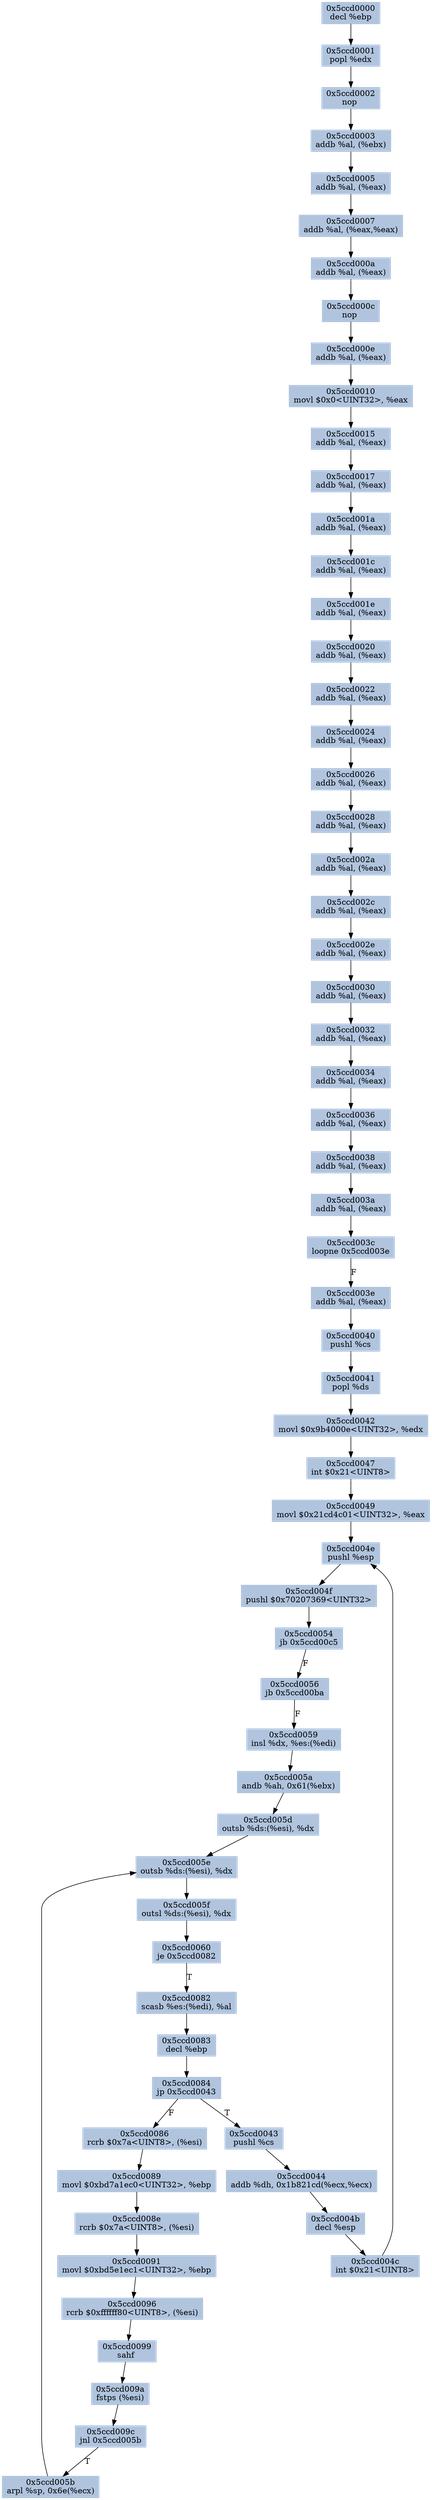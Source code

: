 digraph G {
node[shape=rectangle,style=filled,fillcolor=lightsteelblue,color=lightsteelblue]
bgcolor="transparent"
a0x5ccd0000decl_ebp[label="0x5ccd0000\ndecl %ebp"];
a0x5ccd0001popl_edx[label="0x5ccd0001\npopl %edx"];
a0x5ccd0002nop_[label="0x5ccd0002\nnop "];
a0x5ccd0003addb_al_ebx_[label="0x5ccd0003\naddb %al, (%ebx)"];
a0x5ccd0005addb_al_eax_[label="0x5ccd0005\naddb %al, (%eax)"];
a0x5ccd0007addb_al_eaxeax_[label="0x5ccd0007\naddb %al, (%eax,%eax)"];
a0x5ccd000aaddb_al_eax_[label="0x5ccd000a\naddb %al, (%eax)"];
a0x5ccd000cnop_[label="0x5ccd000c\nnop "];
a0x5ccd000eaddb_al_eax_[label="0x5ccd000e\naddb %al, (%eax)"];
a0x5ccd0010movl_0x0UINT32_eax[label="0x5ccd0010\nmovl $0x0<UINT32>, %eax"];
a0x5ccd0015addb_al_eax_[label="0x5ccd0015\naddb %al, (%eax)"];
a0x5ccd0017addb_al_eax_[label="0x5ccd0017\naddb %al, (%eax)"];
a0x5ccd001aaddb_al_eax_[label="0x5ccd001a\naddb %al, (%eax)"];
a0x5ccd001caddb_al_eax_[label="0x5ccd001c\naddb %al, (%eax)"];
a0x5ccd001eaddb_al_eax_[label="0x5ccd001e\naddb %al, (%eax)"];
a0x5ccd0020addb_al_eax_[label="0x5ccd0020\naddb %al, (%eax)"];
a0x5ccd0022addb_al_eax_[label="0x5ccd0022\naddb %al, (%eax)"];
a0x5ccd0024addb_al_eax_[label="0x5ccd0024\naddb %al, (%eax)"];
a0x5ccd0026addb_al_eax_[label="0x5ccd0026\naddb %al, (%eax)"];
a0x5ccd0028addb_al_eax_[label="0x5ccd0028\naddb %al, (%eax)"];
a0x5ccd002aaddb_al_eax_[label="0x5ccd002a\naddb %al, (%eax)"];
a0x5ccd002caddb_al_eax_[label="0x5ccd002c\naddb %al, (%eax)"];
a0x5ccd002eaddb_al_eax_[label="0x5ccd002e\naddb %al, (%eax)"];
a0x5ccd0030addb_al_eax_[label="0x5ccd0030\naddb %al, (%eax)"];
a0x5ccd0032addb_al_eax_[label="0x5ccd0032\naddb %al, (%eax)"];
a0x5ccd0034addb_al_eax_[label="0x5ccd0034\naddb %al, (%eax)"];
a0x5ccd0036addb_al_eax_[label="0x5ccd0036\naddb %al, (%eax)"];
a0x5ccd0038addb_al_eax_[label="0x5ccd0038\naddb %al, (%eax)"];
a0x5ccd003aaddb_al_eax_[label="0x5ccd003a\naddb %al, (%eax)"];
a0x5ccd003cloopne_0x5ccd003e[label="0x5ccd003c\nloopne 0x5ccd003e"];
a0x5ccd003eaddb_al_eax_[label="0x5ccd003e\naddb %al, (%eax)"];
a0x5ccd0040pushl_cs[label="0x5ccd0040\npushl %cs"];
a0x5ccd0041popl_ds[label="0x5ccd0041\npopl %ds"];
a0x5ccd0042movl_0x9b4000eUINT32_edx[label="0x5ccd0042\nmovl $0x9b4000e<UINT32>, %edx"];
a0x5ccd0047int_0x21UINT8[label="0x5ccd0047\nint $0x21<UINT8>"];
a0x5ccd0049movl_0x21cd4c01UINT32_eax[label="0x5ccd0049\nmovl $0x21cd4c01<UINT32>, %eax"];
a0x5ccd004epushl_esp[label="0x5ccd004e\npushl %esp"];
a0x5ccd004fpushl_0x70207369UINT32[label="0x5ccd004f\npushl $0x70207369<UINT32>"];
a0x5ccd0054jb_0x5ccd00c5[label="0x5ccd0054\njb 0x5ccd00c5"];
a0x5ccd0056jb_0x5ccd00ba[label="0x5ccd0056\njb 0x5ccd00ba"];
a0x5ccd0059insl_dx_es_edi_[label="0x5ccd0059\ninsl %dx, %es:(%edi)"];
a0x5ccd005aandb_ah_0x61ebx_[label="0x5ccd005a\nandb %ah, 0x61(%ebx)"];
a0x5ccd005doutsb_ds_esi__dx[label="0x5ccd005d\noutsb %ds:(%esi), %dx"];
a0x5ccd005eoutsb_ds_esi__dx[label="0x5ccd005e\noutsb %ds:(%esi), %dx"];
a0x5ccd005foutsl_ds_esi__dx[label="0x5ccd005f\noutsl %ds:(%esi), %dx"];
a0x5ccd0060je_0x5ccd0082[label="0x5ccd0060\nje 0x5ccd0082"];
a0x5ccd0082scasb_es_edi__al[label="0x5ccd0082\nscasb %es:(%edi), %al"];
a0x5ccd0083decl_ebp[label="0x5ccd0083\ndecl %ebp"];
a0x5ccd0084jp_0x5ccd0043[label="0x5ccd0084\njp 0x5ccd0043"];
a0x5ccd0086rcrb_0x7aUINT8_esi_[label="0x5ccd0086\nrcrb $0x7a<UINT8>, (%esi)"];
a0x5ccd0089movl_0xbd7a1ec0UINT32_ebp[label="0x5ccd0089\nmovl $0xbd7a1ec0<UINT32>, %ebp"];
a0x5ccd008ercrb_0x7aUINT8_esi_[label="0x5ccd008e\nrcrb $0x7a<UINT8>, (%esi)"];
a0x5ccd0091movl_0xbd5e1ec1UINT32_ebp[label="0x5ccd0091\nmovl $0xbd5e1ec1<UINT32>, %ebp"];
a0x5ccd0096rcrb_0xffffff80UINT8_esi_[label="0x5ccd0096\nrcrb $0xffffff80<UINT8>, (%esi)"];
a0x5ccd0099sahf_[label="0x5ccd0099\nsahf "];
a0x5ccd009afstps_esi_[label="0x5ccd009a\nfstps (%esi)"];
a0x5ccd009cjnl_0x5ccd005b[label="0x5ccd009c\njnl 0x5ccd005b"];
a0x5ccd005barpl_sp_0x6eecx_[label="0x5ccd005b\narpl %sp, 0x6e(%ecx)"];
a0x5ccd0043pushl_cs[label="0x5ccd0043\npushl %cs"];
a0x5ccd0044addb_dh_0x1b821cdecxecx_[label="0x5ccd0044\naddb %dh, 0x1b821cd(%ecx,%ecx)"];
a0x5ccd004bdecl_esp[label="0x5ccd004b\ndecl %esp"];
a0x5ccd004cint_0x21UINT8[label="0x5ccd004c\nint $0x21<UINT8>"];
a0x5ccd0000decl_ebp -> a0x5ccd0001popl_edx [color="#000000"];
a0x5ccd0001popl_edx -> a0x5ccd0002nop_ [color="#000000"];
a0x5ccd0002nop_ -> a0x5ccd0003addb_al_ebx_ [color="#000000"];
a0x5ccd0003addb_al_ebx_ -> a0x5ccd0005addb_al_eax_ [color="#000000"];
a0x5ccd0005addb_al_eax_ -> a0x5ccd0007addb_al_eaxeax_ [color="#000000"];
a0x5ccd0007addb_al_eaxeax_ -> a0x5ccd000aaddb_al_eax_ [color="#000000"];
a0x5ccd000aaddb_al_eax_ -> a0x5ccd000cnop_ [color="#000000"];
a0x5ccd000cnop_ -> a0x5ccd000eaddb_al_eax_ [color="#000000"];
a0x5ccd000eaddb_al_eax_ -> a0x5ccd0010movl_0x0UINT32_eax [color="#000000"];
a0x5ccd0010movl_0x0UINT32_eax -> a0x5ccd0015addb_al_eax_ [color="#000000"];
a0x5ccd0015addb_al_eax_ -> a0x5ccd0017addb_al_eax_ [color="#000000"];
a0x5ccd0017addb_al_eax_ -> a0x5ccd001aaddb_al_eax_ [color="#000000"];
a0x5ccd001aaddb_al_eax_ -> a0x5ccd001caddb_al_eax_ [color="#000000"];
a0x5ccd001caddb_al_eax_ -> a0x5ccd001eaddb_al_eax_ [color="#000000"];
a0x5ccd001eaddb_al_eax_ -> a0x5ccd0020addb_al_eax_ [color="#000000"];
a0x5ccd0020addb_al_eax_ -> a0x5ccd0022addb_al_eax_ [color="#000000"];
a0x5ccd0022addb_al_eax_ -> a0x5ccd0024addb_al_eax_ [color="#000000"];
a0x5ccd0024addb_al_eax_ -> a0x5ccd0026addb_al_eax_ [color="#000000"];
a0x5ccd0026addb_al_eax_ -> a0x5ccd0028addb_al_eax_ [color="#000000"];
a0x5ccd0028addb_al_eax_ -> a0x5ccd002aaddb_al_eax_ [color="#000000"];
a0x5ccd002aaddb_al_eax_ -> a0x5ccd002caddb_al_eax_ [color="#000000"];
a0x5ccd002caddb_al_eax_ -> a0x5ccd002eaddb_al_eax_ [color="#000000"];
a0x5ccd002eaddb_al_eax_ -> a0x5ccd0030addb_al_eax_ [color="#000000"];
a0x5ccd0030addb_al_eax_ -> a0x5ccd0032addb_al_eax_ [color="#000000"];
a0x5ccd0032addb_al_eax_ -> a0x5ccd0034addb_al_eax_ [color="#000000"];
a0x5ccd0034addb_al_eax_ -> a0x5ccd0036addb_al_eax_ [color="#000000"];
a0x5ccd0036addb_al_eax_ -> a0x5ccd0038addb_al_eax_ [color="#000000"];
a0x5ccd0038addb_al_eax_ -> a0x5ccd003aaddb_al_eax_ [color="#000000"];
a0x5ccd003aaddb_al_eax_ -> a0x5ccd003cloopne_0x5ccd003e [color="#000000"];
a0x5ccd003cloopne_0x5ccd003e -> a0x5ccd003eaddb_al_eax_ [color="#000000",label="F"];
a0x5ccd003eaddb_al_eax_ -> a0x5ccd0040pushl_cs [color="#000000"];
a0x5ccd0040pushl_cs -> a0x5ccd0041popl_ds [color="#000000"];
a0x5ccd0041popl_ds -> a0x5ccd0042movl_0x9b4000eUINT32_edx [color="#000000"];
a0x5ccd0042movl_0x9b4000eUINT32_edx -> a0x5ccd0047int_0x21UINT8 [color="#000000"];
a0x5ccd0047int_0x21UINT8 -> a0x5ccd0049movl_0x21cd4c01UINT32_eax [color="#000000"];
a0x5ccd0049movl_0x21cd4c01UINT32_eax -> a0x5ccd004epushl_esp [color="#000000"];
a0x5ccd004epushl_esp -> a0x5ccd004fpushl_0x70207369UINT32 [color="#000000"];
a0x5ccd004fpushl_0x70207369UINT32 -> a0x5ccd0054jb_0x5ccd00c5 [color="#000000"];
a0x5ccd0054jb_0x5ccd00c5 -> a0x5ccd0056jb_0x5ccd00ba [color="#000000",label="F"];
a0x5ccd0056jb_0x5ccd00ba -> a0x5ccd0059insl_dx_es_edi_ [color="#000000",label="F"];
a0x5ccd0059insl_dx_es_edi_ -> a0x5ccd005aandb_ah_0x61ebx_ [color="#000000"];
a0x5ccd005aandb_ah_0x61ebx_ -> a0x5ccd005doutsb_ds_esi__dx [color="#000000"];
a0x5ccd005doutsb_ds_esi__dx -> a0x5ccd005eoutsb_ds_esi__dx [color="#000000"];
a0x5ccd005eoutsb_ds_esi__dx -> a0x5ccd005foutsl_ds_esi__dx [color="#000000"];
a0x5ccd005foutsl_ds_esi__dx -> a0x5ccd0060je_0x5ccd0082 [color="#000000"];
a0x5ccd0060je_0x5ccd0082 -> a0x5ccd0082scasb_es_edi__al [color="#000000",label="T"];
a0x5ccd0082scasb_es_edi__al -> a0x5ccd0083decl_ebp [color="#000000"];
a0x5ccd0083decl_ebp -> a0x5ccd0084jp_0x5ccd0043 [color="#000000"];
a0x5ccd0084jp_0x5ccd0043 -> a0x5ccd0086rcrb_0x7aUINT8_esi_ [color="#000000",label="F"];
a0x5ccd0086rcrb_0x7aUINT8_esi_ -> a0x5ccd0089movl_0xbd7a1ec0UINT32_ebp [color="#000000"];
a0x5ccd0089movl_0xbd7a1ec0UINT32_ebp -> a0x5ccd008ercrb_0x7aUINT8_esi_ [color="#000000"];
a0x5ccd008ercrb_0x7aUINT8_esi_ -> a0x5ccd0091movl_0xbd5e1ec1UINT32_ebp [color="#000000"];
a0x5ccd0091movl_0xbd5e1ec1UINT32_ebp -> a0x5ccd0096rcrb_0xffffff80UINT8_esi_ [color="#000000"];
a0x5ccd0096rcrb_0xffffff80UINT8_esi_ -> a0x5ccd0099sahf_ [color="#000000"];
a0x5ccd0099sahf_ -> a0x5ccd009afstps_esi_ [color="#000000"];
a0x5ccd009afstps_esi_ -> a0x5ccd009cjnl_0x5ccd005b [color="#000000"];
a0x5ccd009cjnl_0x5ccd005b -> a0x5ccd005barpl_sp_0x6eecx_ [color="#000000",label="T"];
a0x5ccd005barpl_sp_0x6eecx_ -> a0x5ccd005eoutsb_ds_esi__dx [color="#000000"];
a0x5ccd0084jp_0x5ccd0043 -> a0x5ccd0043pushl_cs [color="#000000",label="T"];
a0x5ccd0043pushl_cs -> a0x5ccd0044addb_dh_0x1b821cdecxecx_ [color="#000000"];
a0x5ccd0044addb_dh_0x1b821cdecxecx_ -> a0x5ccd004bdecl_esp [color="#000000"];
a0x5ccd004bdecl_esp -> a0x5ccd004cint_0x21UINT8 [color="#000000"];
a0x5ccd004cint_0x21UINT8 -> a0x5ccd004epushl_esp [color="#000000"];
}
